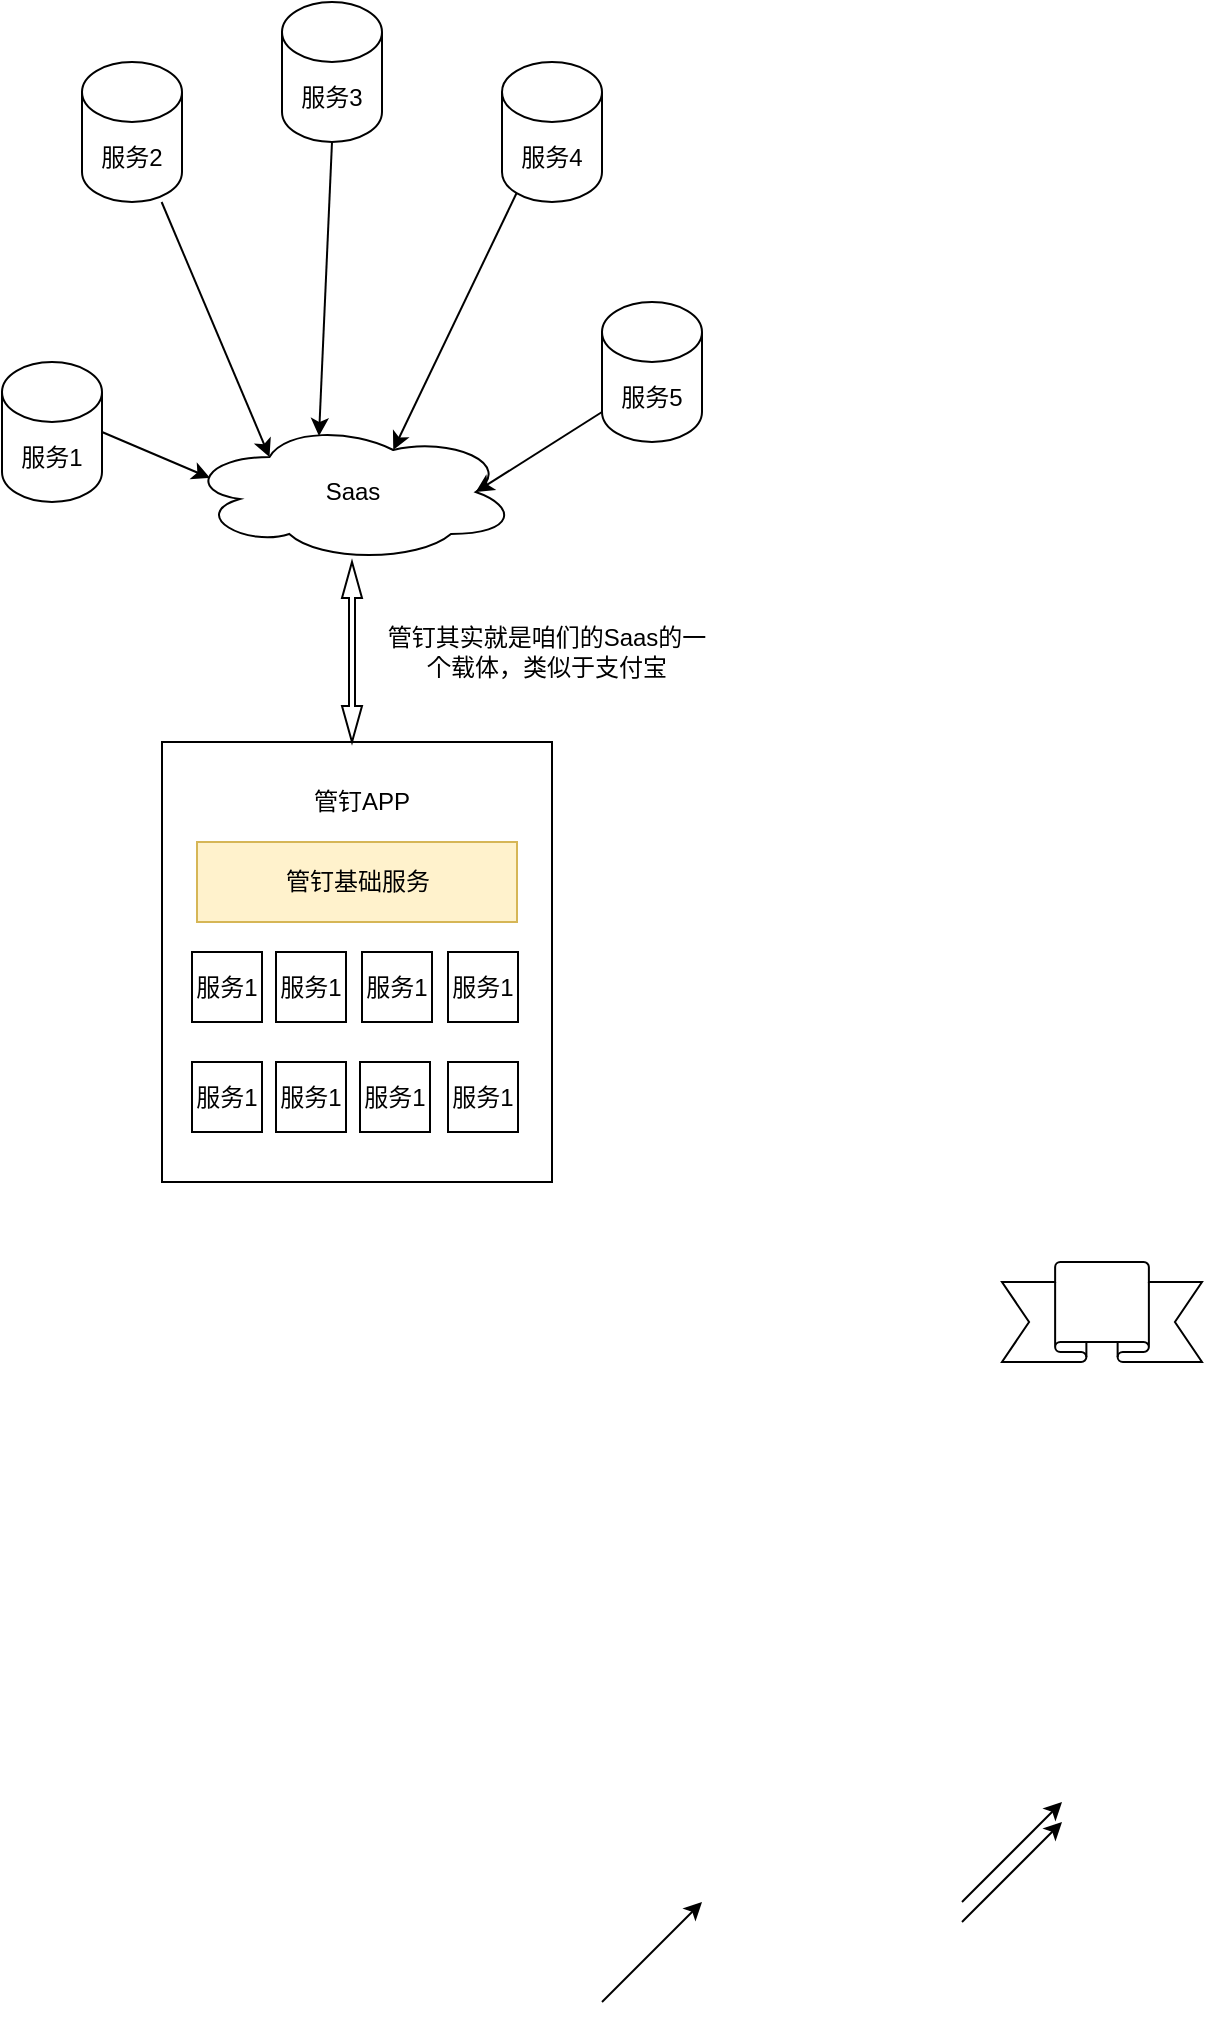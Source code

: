 <mxfile version="14.2.4" type="github">
  <diagram id="RpOZdFJz2ZnUTtg9b3pp" name="Page-1">
    <mxGraphModel dx="1422" dy="794" grid="1" gridSize="10" guides="1" tooltips="1" connect="1" arrows="1" fold="1" page="1" pageScale="1" pageWidth="827" pageHeight="1169" math="0" shadow="0">
      <root>
        <mxCell id="0" />
        <mxCell id="1" parent="0" />
        <mxCell id="KhQuNTbmmZ_W9YEy7QfY-1" value="Saas" style="ellipse;shape=cloud;whiteSpace=wrap;html=1;" vertex="1" parent="1">
          <mxGeometry x="122.5" y="280" width="165" height="70" as="geometry" />
        </mxCell>
        <mxCell id="KhQuNTbmmZ_W9YEy7QfY-2" value="服务2" style="shape=cylinder3;whiteSpace=wrap;html=1;boundedLbl=1;backgroundOutline=1;size=15;" vertex="1" parent="1">
          <mxGeometry x="70" y="100" width="50" height="70" as="geometry" />
        </mxCell>
        <mxCell id="KhQuNTbmmZ_W9YEy7QfY-3" value="服务3" style="shape=cylinder3;whiteSpace=wrap;html=1;boundedLbl=1;backgroundOutline=1;size=15;" vertex="1" parent="1">
          <mxGeometry x="170" y="70" width="50" height="70" as="geometry" />
        </mxCell>
        <mxCell id="KhQuNTbmmZ_W9YEy7QfY-4" value="服务4" style="shape=cylinder3;whiteSpace=wrap;html=1;boundedLbl=1;backgroundOutline=1;size=15;" vertex="1" parent="1">
          <mxGeometry x="280" y="100" width="50" height="70" as="geometry" />
        </mxCell>
        <mxCell id="KhQuNTbmmZ_W9YEy7QfY-5" value="服务5" style="shape=cylinder3;whiteSpace=wrap;html=1;boundedLbl=1;backgroundOutline=1;size=15;" vertex="1" parent="1">
          <mxGeometry x="330" y="220" width="50" height="70" as="geometry" />
        </mxCell>
        <mxCell id="KhQuNTbmmZ_W9YEy7QfY-6" value="服务1" style="shape=cylinder3;whiteSpace=wrap;html=1;boundedLbl=1;backgroundOutline=1;size=15;" vertex="1" parent="1">
          <mxGeometry x="30" y="250" width="50" height="70" as="geometry" />
        </mxCell>
        <mxCell id="KhQuNTbmmZ_W9YEy7QfY-8" value="" style="endArrow=classic;html=1;exitX=1;exitY=0.5;exitDx=0;exitDy=0;exitPerimeter=0;entryX=0.07;entryY=0.4;entryDx=0;entryDy=0;entryPerimeter=0;" edge="1" parent="1" source="KhQuNTbmmZ_W9YEy7QfY-6" target="KhQuNTbmmZ_W9YEy7QfY-1">
          <mxGeometry width="50" height="50" relative="1" as="geometry">
            <mxPoint x="540" y="490" as="sourcePoint" />
            <mxPoint x="590" y="440" as="targetPoint" />
          </mxGeometry>
        </mxCell>
        <mxCell id="KhQuNTbmmZ_W9YEy7QfY-9" value="" style="endArrow=classic;html=1;entryX=0.25;entryY=0.25;entryDx=0;entryDy=0;entryPerimeter=0;" edge="1" parent="1" source="KhQuNTbmmZ_W9YEy7QfY-2" target="KhQuNTbmmZ_W9YEy7QfY-1">
          <mxGeometry width="50" height="50" relative="1" as="geometry">
            <mxPoint x="140" y="230" as="sourcePoint" />
            <mxPoint x="190" y="180" as="targetPoint" />
          </mxGeometry>
        </mxCell>
        <mxCell id="KhQuNTbmmZ_W9YEy7QfY-10" value="" style="endArrow=classic;html=1;" edge="1" parent="1">
          <mxGeometry width="50" height="50" relative="1" as="geometry">
            <mxPoint x="330" y="1070" as="sourcePoint" />
            <mxPoint x="380" y="1020" as="targetPoint" />
          </mxGeometry>
        </mxCell>
        <mxCell id="KhQuNTbmmZ_W9YEy7QfY-11" value="" style="endArrow=classic;html=1;exitX=0.145;exitY=1;exitDx=0;exitDy=-4.35;exitPerimeter=0;entryX=0.625;entryY=0.2;entryDx=0;entryDy=0;entryPerimeter=0;" edge="1" parent="1" source="KhQuNTbmmZ_W9YEy7QfY-4" target="KhQuNTbmmZ_W9YEy7QfY-1">
          <mxGeometry width="50" height="50" relative="1" as="geometry">
            <mxPoint x="160" y="500" as="sourcePoint" />
            <mxPoint x="210" y="450" as="targetPoint" />
          </mxGeometry>
        </mxCell>
        <mxCell id="KhQuNTbmmZ_W9YEy7QfY-12" value="" style="endArrow=classic;html=1;exitX=0;exitY=1;exitDx=0;exitDy=-15;exitPerimeter=0;entryX=0.875;entryY=0.5;entryDx=0;entryDy=0;entryPerimeter=0;" edge="1" parent="1" source="KhQuNTbmmZ_W9YEy7QfY-5" target="KhQuNTbmmZ_W9YEy7QfY-1">
          <mxGeometry width="50" height="50" relative="1" as="geometry">
            <mxPoint x="300" y="460" as="sourcePoint" />
            <mxPoint x="350" y="410" as="targetPoint" />
          </mxGeometry>
        </mxCell>
        <mxCell id="KhQuNTbmmZ_W9YEy7QfY-13" value="" style="endArrow=classic;html=1;" edge="1" parent="1">
          <mxGeometry width="50" height="50" relative="1" as="geometry">
            <mxPoint x="510" y="1030" as="sourcePoint" />
            <mxPoint x="560" y="980" as="targetPoint" />
          </mxGeometry>
        </mxCell>
        <mxCell id="KhQuNTbmmZ_W9YEy7QfY-14" value="" style="endArrow=classic;html=1;" edge="1" parent="1">
          <mxGeometry width="50" height="50" relative="1" as="geometry">
            <mxPoint x="510" y="1020" as="sourcePoint" />
            <mxPoint x="560" y="970" as="targetPoint" />
          </mxGeometry>
        </mxCell>
        <mxCell id="KhQuNTbmmZ_W9YEy7QfY-15" value="" style="endArrow=classic;html=1;exitX=0.5;exitY=1;exitDx=0;exitDy=0;exitPerimeter=0;entryX=0.4;entryY=0.1;entryDx=0;entryDy=0;entryPerimeter=0;" edge="1" parent="1" source="KhQuNTbmmZ_W9YEy7QfY-3" target="KhQuNTbmmZ_W9YEy7QfY-1">
          <mxGeometry width="50" height="50" relative="1" as="geometry">
            <mxPoint x="190" y="180" as="sourcePoint" />
            <mxPoint x="240" y="130" as="targetPoint" />
          </mxGeometry>
        </mxCell>
        <mxCell id="KhQuNTbmmZ_W9YEy7QfY-16" value="" style="rounded=0;whiteSpace=wrap;html=1;" vertex="1" parent="1">
          <mxGeometry x="110" y="440" width="195" height="220" as="geometry" />
        </mxCell>
        <mxCell id="KhQuNTbmmZ_W9YEy7QfY-17" value="管钉APP" style="text;html=1;strokeColor=none;fillColor=none;align=center;verticalAlign=middle;whiteSpace=wrap;rounded=0;" vertex="1" parent="1">
          <mxGeometry x="170" y="460" width="80" height="20" as="geometry" />
        </mxCell>
        <mxCell id="KhQuNTbmmZ_W9YEy7QfY-18" value="管钉基础服务" style="rounded=0;whiteSpace=wrap;html=1;fillColor=#fff2cc;strokeColor=#d6b656;" vertex="1" parent="1">
          <mxGeometry x="127.5" y="490" width="160" height="40" as="geometry" />
        </mxCell>
        <mxCell id="KhQuNTbmmZ_W9YEy7QfY-20" value="服务1" style="rounded=0;whiteSpace=wrap;html=1;" vertex="1" parent="1">
          <mxGeometry x="125" y="545" width="35" height="35" as="geometry" />
        </mxCell>
        <mxCell id="KhQuNTbmmZ_W9YEy7QfY-22" value="服务1" style="rounded=0;whiteSpace=wrap;html=1;" vertex="1" parent="1">
          <mxGeometry x="167" y="545" width="35" height="35" as="geometry" />
        </mxCell>
        <mxCell id="KhQuNTbmmZ_W9YEy7QfY-23" value="服务1" style="rounded=0;whiteSpace=wrap;html=1;" vertex="1" parent="1">
          <mxGeometry x="210" y="545" width="35" height="35" as="geometry" />
        </mxCell>
        <mxCell id="KhQuNTbmmZ_W9YEy7QfY-24" value="服务1" style="rounded=0;whiteSpace=wrap;html=1;" vertex="1" parent="1">
          <mxGeometry x="253" y="545" width="35" height="35" as="geometry" />
        </mxCell>
        <mxCell id="KhQuNTbmmZ_W9YEy7QfY-25" value="服务1" style="rounded=0;whiteSpace=wrap;html=1;" vertex="1" parent="1">
          <mxGeometry x="209" y="600" width="35" height="35" as="geometry" />
        </mxCell>
        <mxCell id="KhQuNTbmmZ_W9YEy7QfY-26" value="服务1" style="rounded=0;whiteSpace=wrap;html=1;" vertex="1" parent="1">
          <mxGeometry x="167" y="600" width="35" height="35" as="geometry" />
        </mxCell>
        <mxCell id="KhQuNTbmmZ_W9YEy7QfY-27" value="服务1" style="rounded=0;whiteSpace=wrap;html=1;" vertex="1" parent="1">
          <mxGeometry x="125" y="600" width="35" height="35" as="geometry" />
        </mxCell>
        <mxCell id="KhQuNTbmmZ_W9YEy7QfY-28" value="服务1" style="rounded=0;whiteSpace=wrap;html=1;" vertex="1" parent="1">
          <mxGeometry x="253" y="600" width="35" height="35" as="geometry" />
        </mxCell>
        <mxCell id="KhQuNTbmmZ_W9YEy7QfY-29" value="" style="shape=doubleArrow;direction=south;whiteSpace=wrap;html=1;" vertex="1" parent="1">
          <mxGeometry x="200" y="350" width="10" height="90" as="geometry" />
        </mxCell>
        <mxCell id="KhQuNTbmmZ_W9YEy7QfY-30" value="管钉其实就是咱们的Saas的一个载体，类似于支付宝" style="text;html=1;fillColor=none;align=center;verticalAlign=middle;whiteSpace=wrap;rounded=0;" vertex="1" parent="1">
          <mxGeometry x="220" y="365" width="165" height="60" as="geometry" />
        </mxCell>
        <mxCell id="KhQuNTbmmZ_W9YEy7QfY-31" value="" style="verticalLabelPosition=bottom;verticalAlign=top;html=1;shape=mxgraph.basic.banner;strokeColor=#000000;" vertex="1" parent="1">
          <mxGeometry x="530" y="700" width="100" height="50" as="geometry" />
        </mxCell>
      </root>
    </mxGraphModel>
  </diagram>
</mxfile>
